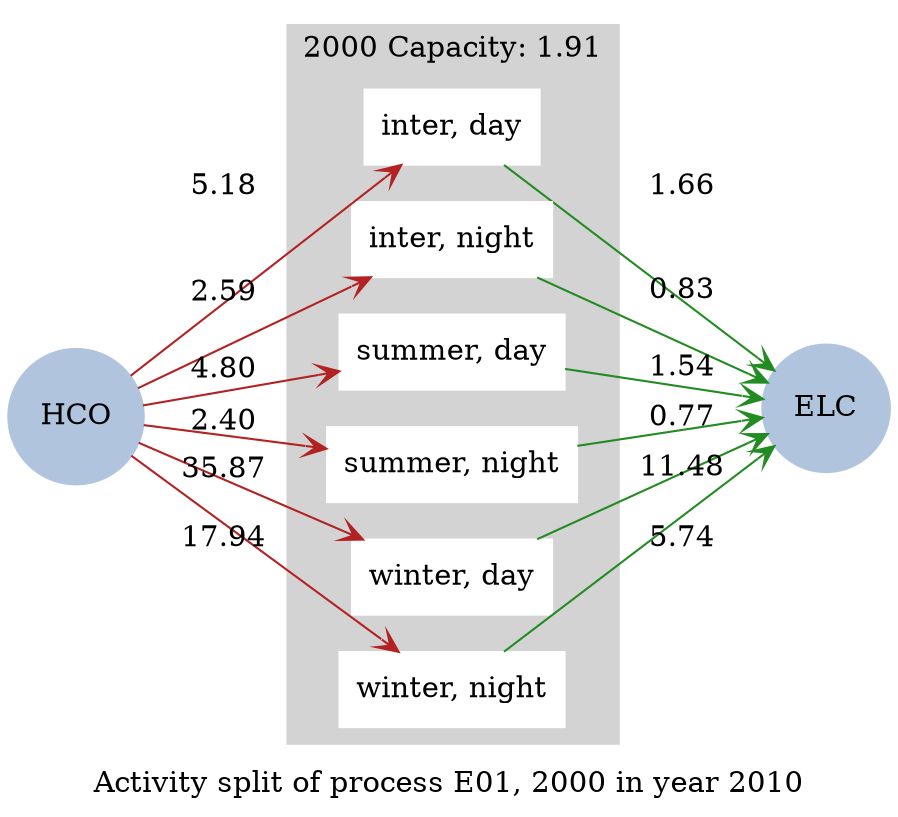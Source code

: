 strict digraph model {
	label = "Activity split of process E01, 2000 in year 2010" ;

	compound    = "True" ;
	concentrate = "True";
	rankdir     = "LR" ;
	splines     = "False" ;

	node [ style="filled" ] ;
	edge [ arrowhead="vee" ] ;

	subgraph cluster_slices {
		label = "2000 Capacity: 1.91" ;

		color = "lightgrey" ;
		rank  = "same" ;
		style = "filled" ;

		node [ color="white", shape="box" ] ;

		"inter, day" ;
		"inter, night" ;
		"summer, day" ;
		"summer, night" ;
		"winter, day" ;
		"winter, night" ;
	}

	subgraph energy_carriers {
		node [
		  color     = "lightsteelblue",
		  fontcolor = "black",
		  shape     = "circle"
		] ;

		"ELC" [ href="../commodities/rc_ELC_2010.svg" ] ;
		"HCO" [ href="../commodities/rc_HCO_2010.svg" ] ;
	}

	subgraph inputs {
		edge [ color="firebrick" ] ;

		"HCO" -> "inter, day"    [ label="5.18" ] ;
		"HCO" -> "inter, night"  [ label="2.59" ] ;
		"HCO" -> "summer, day"   [ label="4.80" ] ;
		"HCO" -> "summer, night" [ label="2.40" ] ;
		"HCO" -> "winter, day"   [ label="35.87" ] ;
		"HCO" -> "winter, night" [ label="17.94" ] ;
	}

	subgraph outputs {
		edge [ color="forestgreen" ] ;

		"inter, day"    -> "ELC" [ label="1.66" ] ;
		"inter, night"  -> "ELC" [ label="0.83" ] ;
		"summer, day"   -> "ELC" [ label="1.54" ] ;
		"summer, night" -> "ELC" [ label="0.77" ] ;
		"winter, day"   -> "ELC" [ label="11.48" ] ;
		"winter, night" -> "ELC" [ label="5.74" ] ;
	}
}
